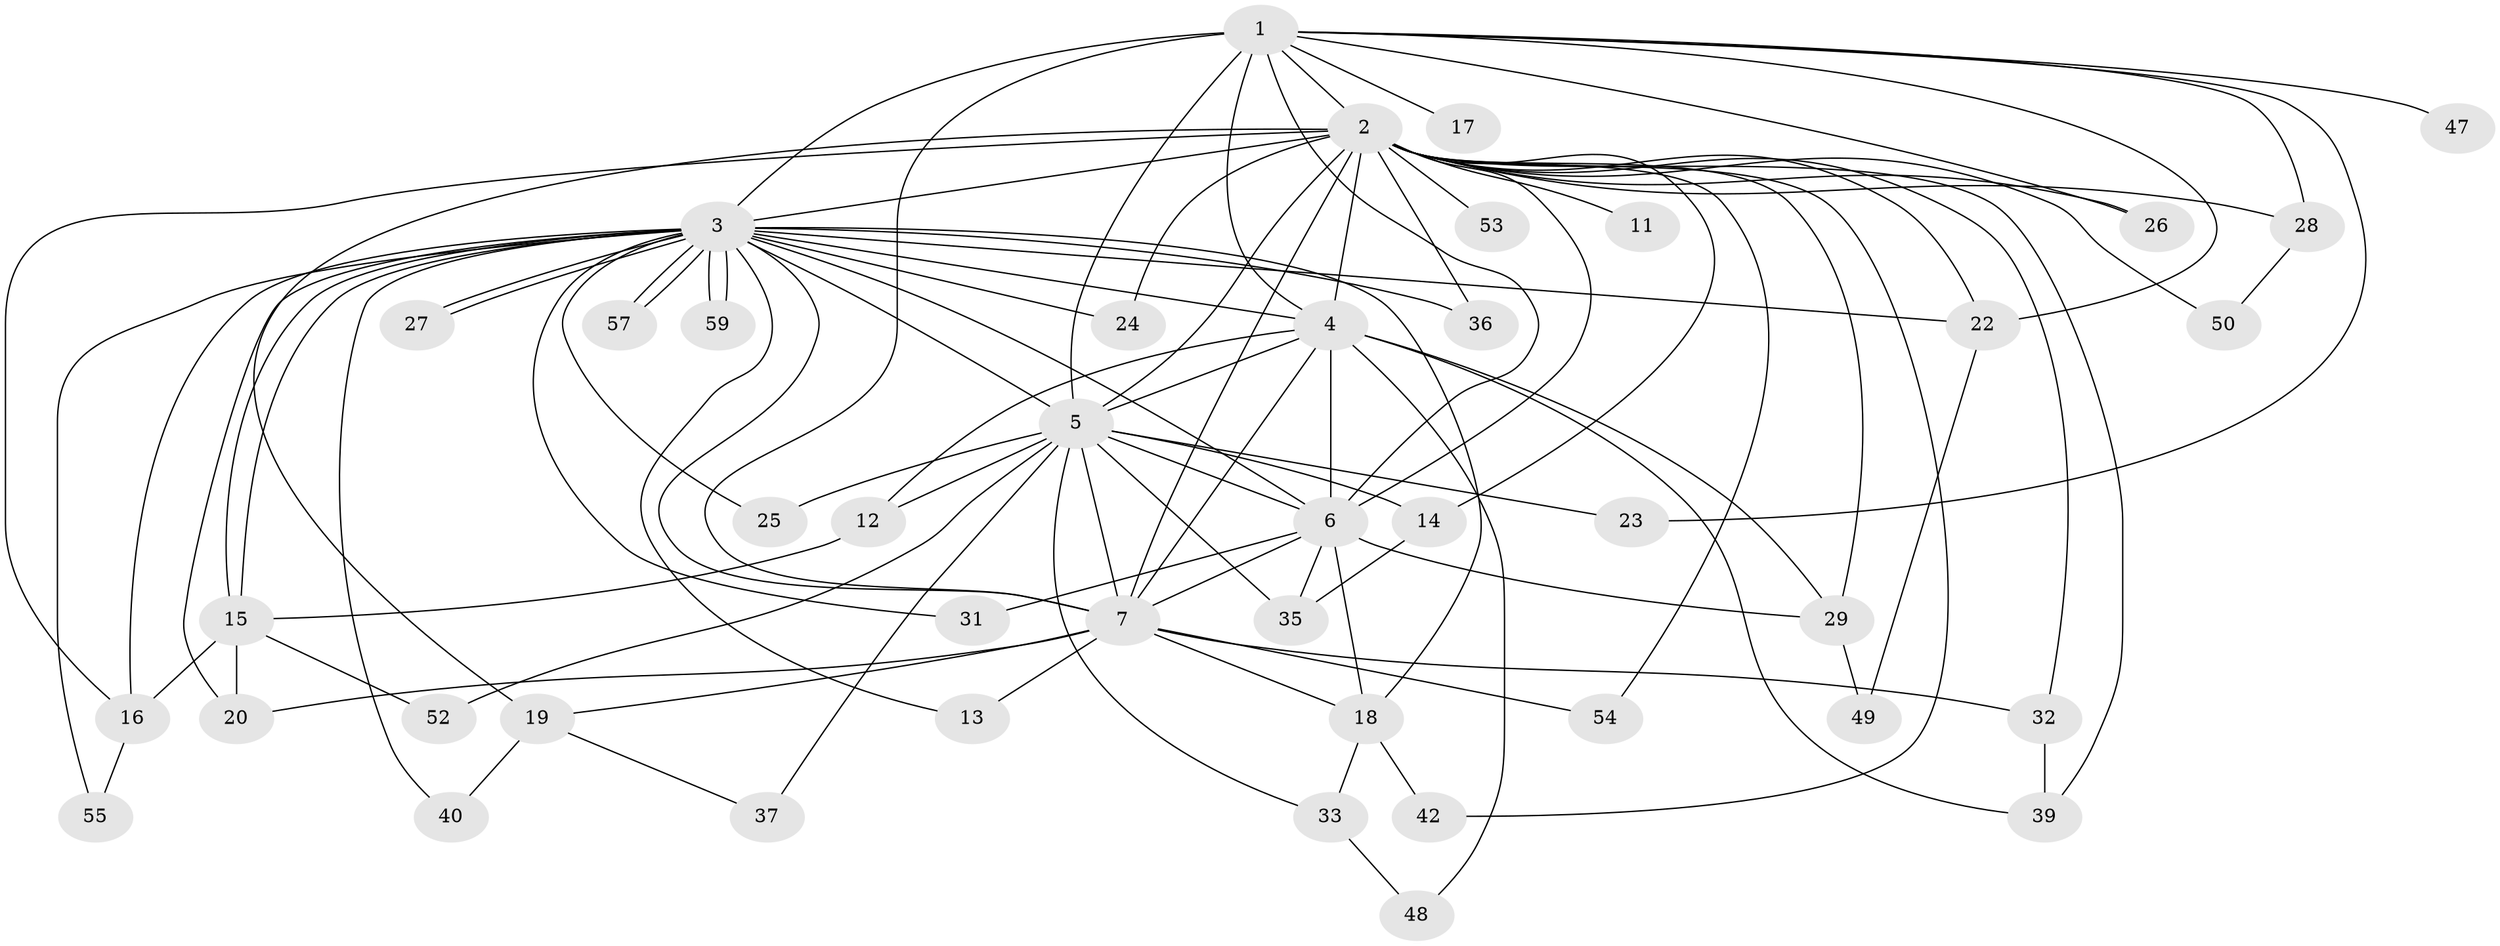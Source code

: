 // Generated by graph-tools (version 1.1) at 2025/51/02/27/25 19:51:50]
// undirected, 44 vertices, 99 edges
graph export_dot {
graph [start="1"]
  node [color=gray90,style=filled];
  1 [super="+10"];
  2 [super="+8"];
  3 [super="+30"];
  4 [super="+56"];
  5 [super="+9"];
  6 [super="+45"];
  7 [super="+21"];
  11;
  12;
  13;
  14 [super="+58"];
  15 [super="+34"];
  16 [super="+51"];
  17;
  18 [super="+46"];
  19 [super="+44"];
  20;
  22 [super="+38"];
  23;
  24;
  25;
  26;
  27;
  28;
  29 [super="+41"];
  31;
  32;
  33;
  35;
  36;
  37;
  39 [super="+43"];
  40;
  42;
  47;
  48;
  49;
  50;
  52;
  53;
  54;
  55;
  57;
  59;
  1 -- 2 [weight=4];
  1 -- 3 [weight=2];
  1 -- 4 [weight=2];
  1 -- 5 [weight=4];
  1 -- 6 [weight=2];
  1 -- 7 [weight=2];
  1 -- 17 [weight=2];
  1 -- 22;
  1 -- 23;
  1 -- 26;
  1 -- 28;
  1 -- 47;
  2 -- 3 [weight=2];
  2 -- 4 [weight=3];
  2 -- 5 [weight=4];
  2 -- 6 [weight=2];
  2 -- 7 [weight=2];
  2 -- 11 [weight=2];
  2 -- 24;
  2 -- 26;
  2 -- 28;
  2 -- 29;
  2 -- 32;
  2 -- 36;
  2 -- 53 [weight=2];
  2 -- 54;
  2 -- 16;
  2 -- 19 [weight=2];
  2 -- 39;
  2 -- 42;
  2 -- 50;
  2 -- 14;
  2 -- 22;
  3 -- 4;
  3 -- 5 [weight=2];
  3 -- 6;
  3 -- 7;
  3 -- 13;
  3 -- 15 [weight=2];
  3 -- 15;
  3 -- 16;
  3 -- 18;
  3 -- 20;
  3 -- 22;
  3 -- 24;
  3 -- 25;
  3 -- 27;
  3 -- 27;
  3 -- 31;
  3 -- 36;
  3 -- 40;
  3 -- 55;
  3 -- 57;
  3 -- 57;
  3 -- 59;
  3 -- 59;
  4 -- 5 [weight=2];
  4 -- 6;
  4 -- 7;
  4 -- 12;
  4 -- 39;
  4 -- 48;
  4 -- 29;
  5 -- 6 [weight=2];
  5 -- 7 [weight=2];
  5 -- 12;
  5 -- 14 [weight=2];
  5 -- 23;
  5 -- 33;
  5 -- 37;
  5 -- 52;
  5 -- 35;
  5 -- 25;
  6 -- 7;
  6 -- 29;
  6 -- 31;
  6 -- 35;
  6 -- 18;
  7 -- 13;
  7 -- 18;
  7 -- 19;
  7 -- 32;
  7 -- 20;
  7 -- 54;
  12 -- 15;
  14 -- 35;
  15 -- 20;
  15 -- 52;
  15 -- 16;
  16 -- 55;
  18 -- 33;
  18 -- 42;
  19 -- 37;
  19 -- 40;
  22 -- 49;
  28 -- 50;
  29 -- 49;
  32 -- 39;
  33 -- 48;
}
